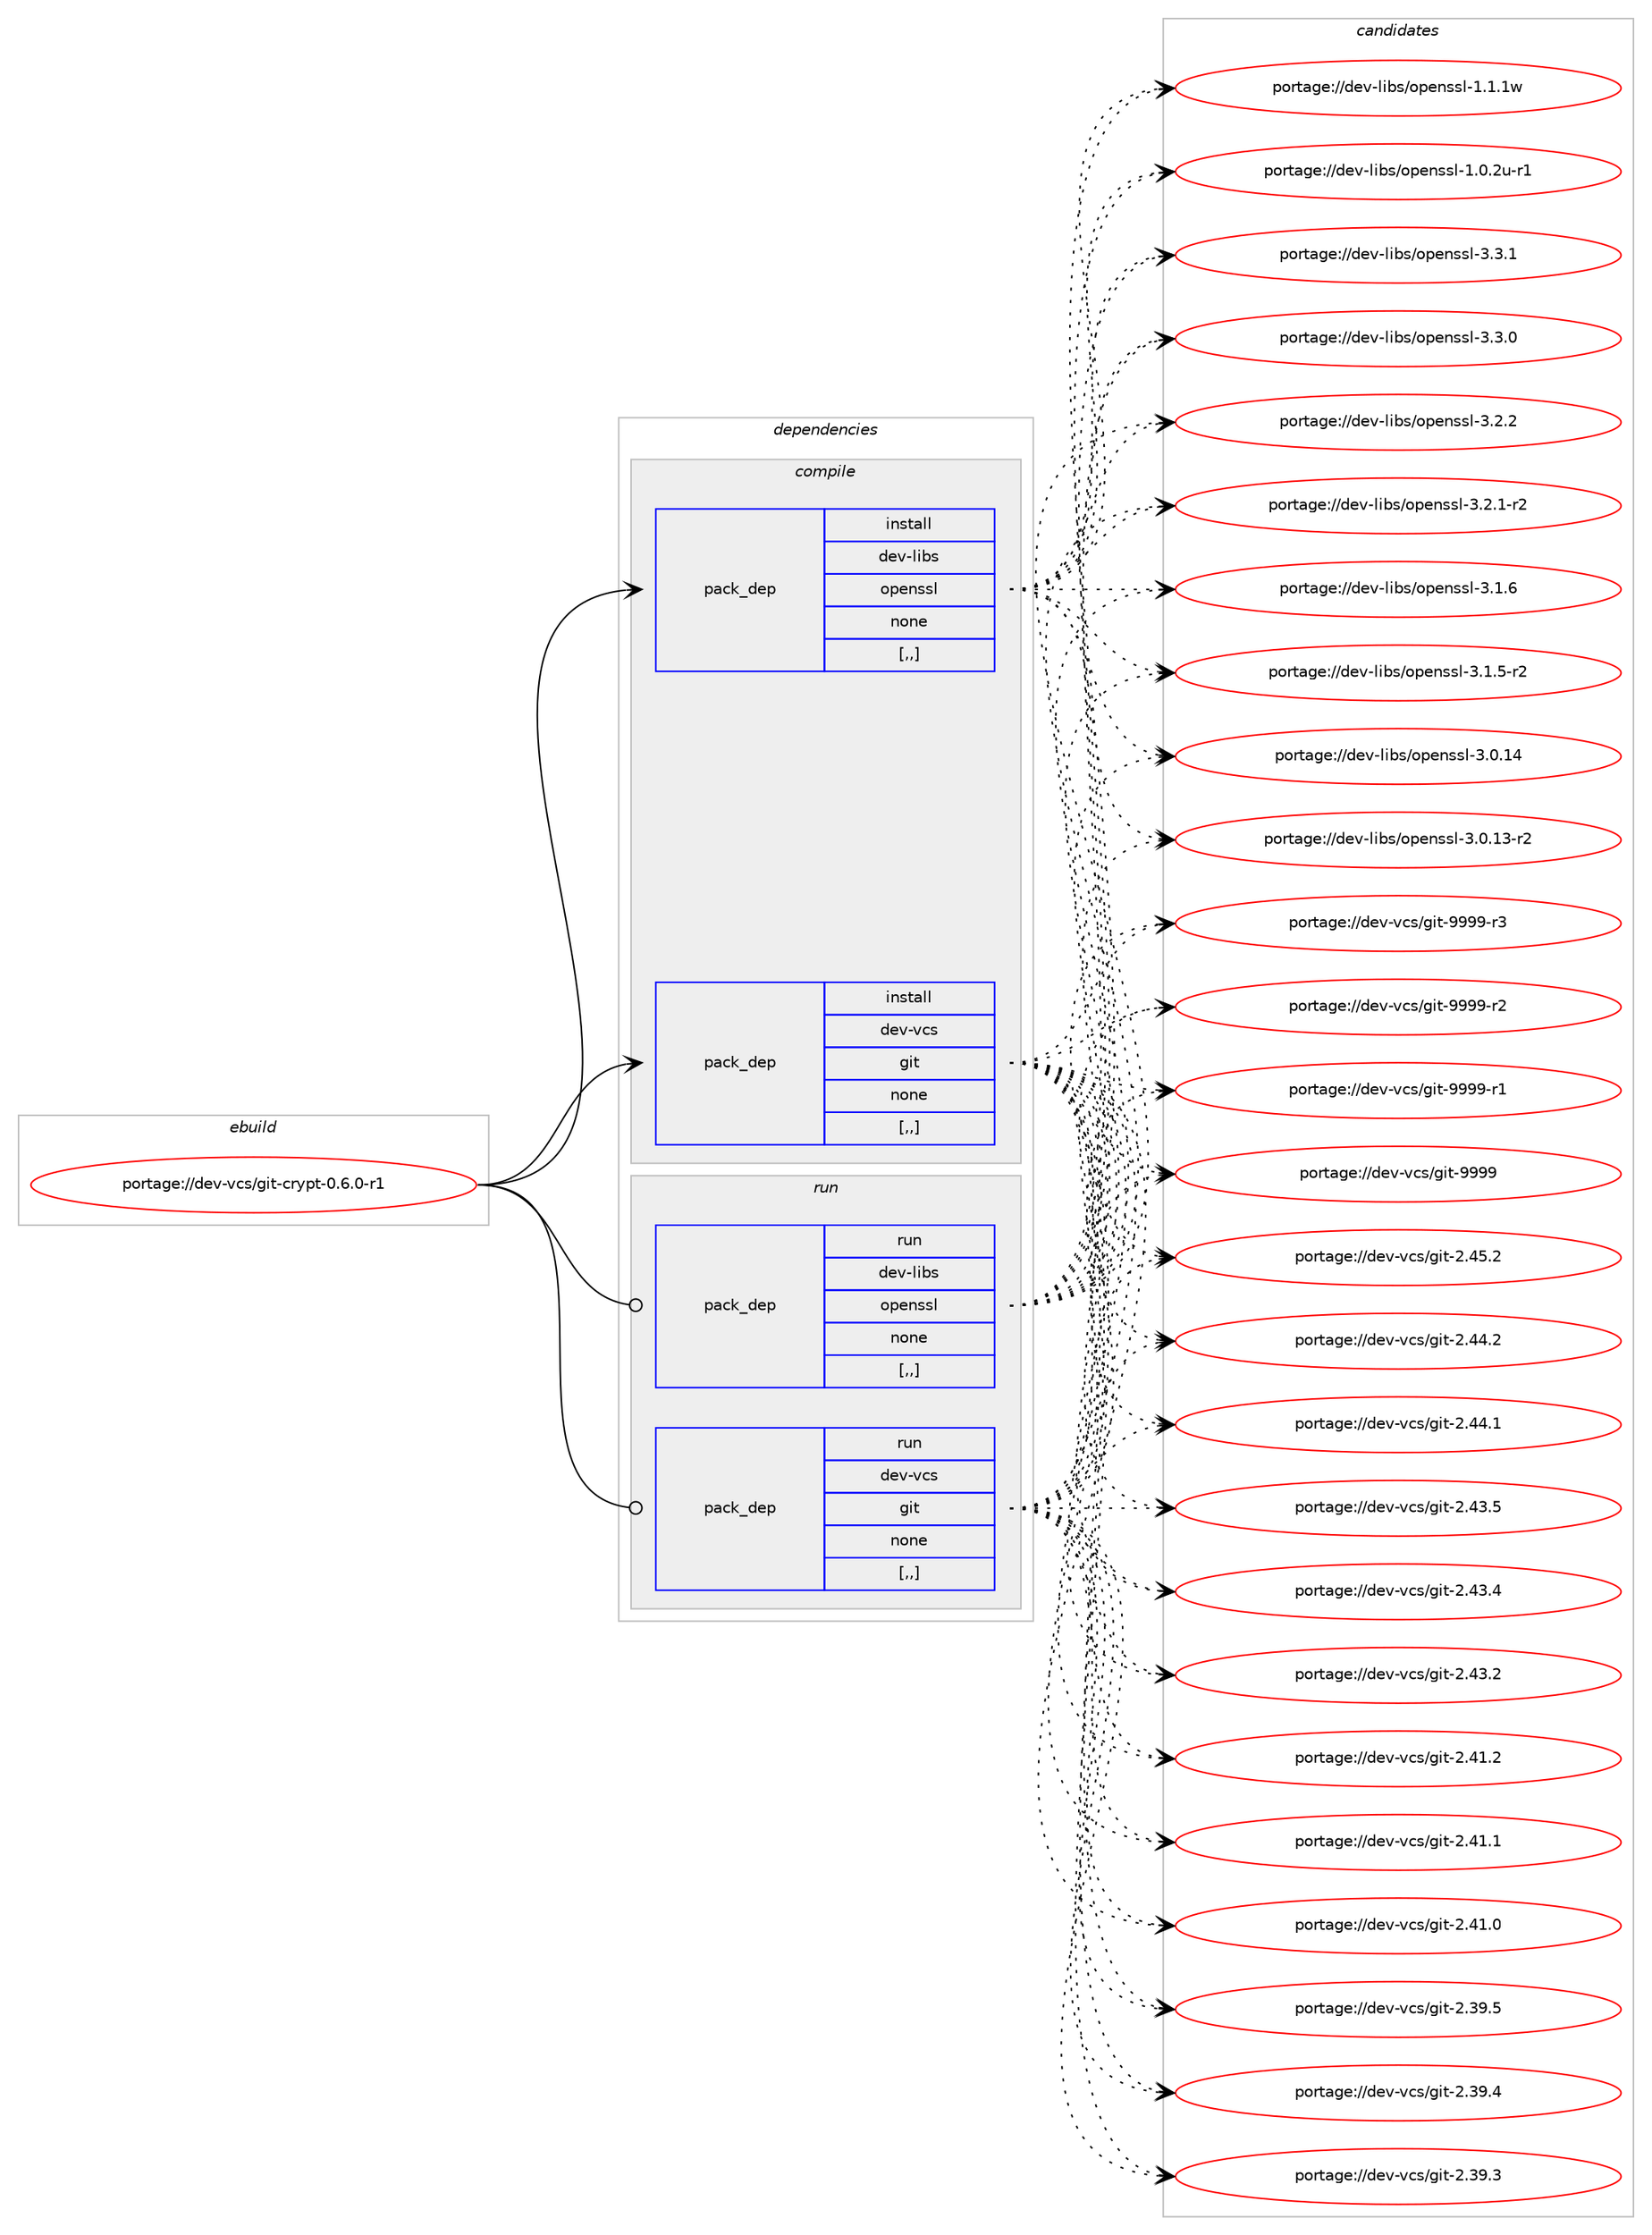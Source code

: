 digraph prolog {

# *************
# Graph options
# *************

newrank=true;
concentrate=true;
compound=true;
graph [rankdir=LR,fontname=Helvetica,fontsize=10,ranksep=1.5];#, ranksep=2.5, nodesep=0.2];
edge  [arrowhead=vee];
node  [fontname=Helvetica,fontsize=10];

# **********
# The ebuild
# **********

subgraph cluster_leftcol {
color=gray;
label=<<i>ebuild</i>>;
id [label="portage://dev-vcs/git-crypt-0.6.0-r1", color=red, width=4, href="../dev-vcs/git-crypt-0.6.0-r1.svg"];
}

# ****************
# The dependencies
# ****************

subgraph cluster_midcol {
color=gray;
label=<<i>dependencies</i>>;
subgraph cluster_compile {
fillcolor="#eeeeee";
style=filled;
label=<<i>compile</i>>;
subgraph pack157981 {
dependency221789 [label=<<TABLE BORDER="0" CELLBORDER="1" CELLSPACING="0" CELLPADDING="4" WIDTH="220"><TR><TD ROWSPAN="6" CELLPADDING="30">pack_dep</TD></TR><TR><TD WIDTH="110">install</TD></TR><TR><TD>dev-libs</TD></TR><TR><TD>openssl</TD></TR><TR><TD>none</TD></TR><TR><TD>[,,]</TD></TR></TABLE>>, shape=none, color=blue];
}
id:e -> dependency221789:w [weight=20,style="solid",arrowhead="vee"];
subgraph pack157982 {
dependency221790 [label=<<TABLE BORDER="0" CELLBORDER="1" CELLSPACING="0" CELLPADDING="4" WIDTH="220"><TR><TD ROWSPAN="6" CELLPADDING="30">pack_dep</TD></TR><TR><TD WIDTH="110">install</TD></TR><TR><TD>dev-vcs</TD></TR><TR><TD>git</TD></TR><TR><TD>none</TD></TR><TR><TD>[,,]</TD></TR></TABLE>>, shape=none, color=blue];
}
id:e -> dependency221790:w [weight=20,style="solid",arrowhead="vee"];
}
subgraph cluster_compileandrun {
fillcolor="#eeeeee";
style=filled;
label=<<i>compile and run</i>>;
}
subgraph cluster_run {
fillcolor="#eeeeee";
style=filled;
label=<<i>run</i>>;
subgraph pack157983 {
dependency221791 [label=<<TABLE BORDER="0" CELLBORDER="1" CELLSPACING="0" CELLPADDING="4" WIDTH="220"><TR><TD ROWSPAN="6" CELLPADDING="30">pack_dep</TD></TR><TR><TD WIDTH="110">run</TD></TR><TR><TD>dev-libs</TD></TR><TR><TD>openssl</TD></TR><TR><TD>none</TD></TR><TR><TD>[,,]</TD></TR></TABLE>>, shape=none, color=blue];
}
id:e -> dependency221791:w [weight=20,style="solid",arrowhead="odot"];
subgraph pack157984 {
dependency221792 [label=<<TABLE BORDER="0" CELLBORDER="1" CELLSPACING="0" CELLPADDING="4" WIDTH="220"><TR><TD ROWSPAN="6" CELLPADDING="30">pack_dep</TD></TR><TR><TD WIDTH="110">run</TD></TR><TR><TD>dev-vcs</TD></TR><TR><TD>git</TD></TR><TR><TD>none</TD></TR><TR><TD>[,,]</TD></TR></TABLE>>, shape=none, color=blue];
}
id:e -> dependency221792:w [weight=20,style="solid",arrowhead="odot"];
}
}

# **************
# The candidates
# **************

subgraph cluster_choices {
rank=same;
color=gray;
label=<<i>candidates</i>>;

subgraph choice157981 {
color=black;
nodesep=1;
choice100101118451081059811547111112101110115115108455146514649 [label="portage://dev-libs/openssl-3.3.1", color=red, width=4,href="../dev-libs/openssl-3.3.1.svg"];
choice100101118451081059811547111112101110115115108455146514648 [label="portage://dev-libs/openssl-3.3.0", color=red, width=4,href="../dev-libs/openssl-3.3.0.svg"];
choice100101118451081059811547111112101110115115108455146504650 [label="portage://dev-libs/openssl-3.2.2", color=red, width=4,href="../dev-libs/openssl-3.2.2.svg"];
choice1001011184510810598115471111121011101151151084551465046494511450 [label="portage://dev-libs/openssl-3.2.1-r2", color=red, width=4,href="../dev-libs/openssl-3.2.1-r2.svg"];
choice100101118451081059811547111112101110115115108455146494654 [label="portage://dev-libs/openssl-3.1.6", color=red, width=4,href="../dev-libs/openssl-3.1.6.svg"];
choice1001011184510810598115471111121011101151151084551464946534511450 [label="portage://dev-libs/openssl-3.1.5-r2", color=red, width=4,href="../dev-libs/openssl-3.1.5-r2.svg"];
choice10010111845108105981154711111210111011511510845514648464952 [label="portage://dev-libs/openssl-3.0.14", color=red, width=4,href="../dev-libs/openssl-3.0.14.svg"];
choice100101118451081059811547111112101110115115108455146484649514511450 [label="portage://dev-libs/openssl-3.0.13-r2", color=red, width=4,href="../dev-libs/openssl-3.0.13-r2.svg"];
choice100101118451081059811547111112101110115115108454946494649119 [label="portage://dev-libs/openssl-1.1.1w", color=red, width=4,href="../dev-libs/openssl-1.1.1w.svg"];
choice1001011184510810598115471111121011101151151084549464846501174511449 [label="portage://dev-libs/openssl-1.0.2u-r1", color=red, width=4,href="../dev-libs/openssl-1.0.2u-r1.svg"];
dependency221789:e -> choice100101118451081059811547111112101110115115108455146514649:w [style=dotted,weight="100"];
dependency221789:e -> choice100101118451081059811547111112101110115115108455146514648:w [style=dotted,weight="100"];
dependency221789:e -> choice100101118451081059811547111112101110115115108455146504650:w [style=dotted,weight="100"];
dependency221789:e -> choice1001011184510810598115471111121011101151151084551465046494511450:w [style=dotted,weight="100"];
dependency221789:e -> choice100101118451081059811547111112101110115115108455146494654:w [style=dotted,weight="100"];
dependency221789:e -> choice1001011184510810598115471111121011101151151084551464946534511450:w [style=dotted,weight="100"];
dependency221789:e -> choice10010111845108105981154711111210111011511510845514648464952:w [style=dotted,weight="100"];
dependency221789:e -> choice100101118451081059811547111112101110115115108455146484649514511450:w [style=dotted,weight="100"];
dependency221789:e -> choice100101118451081059811547111112101110115115108454946494649119:w [style=dotted,weight="100"];
dependency221789:e -> choice1001011184510810598115471111121011101151151084549464846501174511449:w [style=dotted,weight="100"];
}
subgraph choice157982 {
color=black;
nodesep=1;
choice10010111845118991154710310511645575757574511451 [label="portage://dev-vcs/git-9999-r3", color=red, width=4,href="../dev-vcs/git-9999-r3.svg"];
choice10010111845118991154710310511645575757574511450 [label="portage://dev-vcs/git-9999-r2", color=red, width=4,href="../dev-vcs/git-9999-r2.svg"];
choice10010111845118991154710310511645575757574511449 [label="portage://dev-vcs/git-9999-r1", color=red, width=4,href="../dev-vcs/git-9999-r1.svg"];
choice1001011184511899115471031051164557575757 [label="portage://dev-vcs/git-9999", color=red, width=4,href="../dev-vcs/git-9999.svg"];
choice10010111845118991154710310511645504652534650 [label="portage://dev-vcs/git-2.45.2", color=red, width=4,href="../dev-vcs/git-2.45.2.svg"];
choice10010111845118991154710310511645504652524650 [label="portage://dev-vcs/git-2.44.2", color=red, width=4,href="../dev-vcs/git-2.44.2.svg"];
choice10010111845118991154710310511645504652524649 [label="portage://dev-vcs/git-2.44.1", color=red, width=4,href="../dev-vcs/git-2.44.1.svg"];
choice10010111845118991154710310511645504652514653 [label="portage://dev-vcs/git-2.43.5", color=red, width=4,href="../dev-vcs/git-2.43.5.svg"];
choice10010111845118991154710310511645504652514652 [label="portage://dev-vcs/git-2.43.4", color=red, width=4,href="../dev-vcs/git-2.43.4.svg"];
choice10010111845118991154710310511645504652514650 [label="portage://dev-vcs/git-2.43.2", color=red, width=4,href="../dev-vcs/git-2.43.2.svg"];
choice10010111845118991154710310511645504652494650 [label="portage://dev-vcs/git-2.41.2", color=red, width=4,href="../dev-vcs/git-2.41.2.svg"];
choice10010111845118991154710310511645504652494649 [label="portage://dev-vcs/git-2.41.1", color=red, width=4,href="../dev-vcs/git-2.41.1.svg"];
choice10010111845118991154710310511645504652494648 [label="portage://dev-vcs/git-2.41.0", color=red, width=4,href="../dev-vcs/git-2.41.0.svg"];
choice10010111845118991154710310511645504651574653 [label="portage://dev-vcs/git-2.39.5", color=red, width=4,href="../dev-vcs/git-2.39.5.svg"];
choice10010111845118991154710310511645504651574652 [label="portage://dev-vcs/git-2.39.4", color=red, width=4,href="../dev-vcs/git-2.39.4.svg"];
choice10010111845118991154710310511645504651574651 [label="portage://dev-vcs/git-2.39.3", color=red, width=4,href="../dev-vcs/git-2.39.3.svg"];
dependency221790:e -> choice10010111845118991154710310511645575757574511451:w [style=dotted,weight="100"];
dependency221790:e -> choice10010111845118991154710310511645575757574511450:w [style=dotted,weight="100"];
dependency221790:e -> choice10010111845118991154710310511645575757574511449:w [style=dotted,weight="100"];
dependency221790:e -> choice1001011184511899115471031051164557575757:w [style=dotted,weight="100"];
dependency221790:e -> choice10010111845118991154710310511645504652534650:w [style=dotted,weight="100"];
dependency221790:e -> choice10010111845118991154710310511645504652524650:w [style=dotted,weight="100"];
dependency221790:e -> choice10010111845118991154710310511645504652524649:w [style=dotted,weight="100"];
dependency221790:e -> choice10010111845118991154710310511645504652514653:w [style=dotted,weight="100"];
dependency221790:e -> choice10010111845118991154710310511645504652514652:w [style=dotted,weight="100"];
dependency221790:e -> choice10010111845118991154710310511645504652514650:w [style=dotted,weight="100"];
dependency221790:e -> choice10010111845118991154710310511645504652494650:w [style=dotted,weight="100"];
dependency221790:e -> choice10010111845118991154710310511645504652494649:w [style=dotted,weight="100"];
dependency221790:e -> choice10010111845118991154710310511645504652494648:w [style=dotted,weight="100"];
dependency221790:e -> choice10010111845118991154710310511645504651574653:w [style=dotted,weight="100"];
dependency221790:e -> choice10010111845118991154710310511645504651574652:w [style=dotted,weight="100"];
dependency221790:e -> choice10010111845118991154710310511645504651574651:w [style=dotted,weight="100"];
}
subgraph choice157983 {
color=black;
nodesep=1;
choice100101118451081059811547111112101110115115108455146514649 [label="portage://dev-libs/openssl-3.3.1", color=red, width=4,href="../dev-libs/openssl-3.3.1.svg"];
choice100101118451081059811547111112101110115115108455146514648 [label="portage://dev-libs/openssl-3.3.0", color=red, width=4,href="../dev-libs/openssl-3.3.0.svg"];
choice100101118451081059811547111112101110115115108455146504650 [label="portage://dev-libs/openssl-3.2.2", color=red, width=4,href="../dev-libs/openssl-3.2.2.svg"];
choice1001011184510810598115471111121011101151151084551465046494511450 [label="portage://dev-libs/openssl-3.2.1-r2", color=red, width=4,href="../dev-libs/openssl-3.2.1-r2.svg"];
choice100101118451081059811547111112101110115115108455146494654 [label="portage://dev-libs/openssl-3.1.6", color=red, width=4,href="../dev-libs/openssl-3.1.6.svg"];
choice1001011184510810598115471111121011101151151084551464946534511450 [label="portage://dev-libs/openssl-3.1.5-r2", color=red, width=4,href="../dev-libs/openssl-3.1.5-r2.svg"];
choice10010111845108105981154711111210111011511510845514648464952 [label="portage://dev-libs/openssl-3.0.14", color=red, width=4,href="../dev-libs/openssl-3.0.14.svg"];
choice100101118451081059811547111112101110115115108455146484649514511450 [label="portage://dev-libs/openssl-3.0.13-r2", color=red, width=4,href="../dev-libs/openssl-3.0.13-r2.svg"];
choice100101118451081059811547111112101110115115108454946494649119 [label="portage://dev-libs/openssl-1.1.1w", color=red, width=4,href="../dev-libs/openssl-1.1.1w.svg"];
choice1001011184510810598115471111121011101151151084549464846501174511449 [label="portage://dev-libs/openssl-1.0.2u-r1", color=red, width=4,href="../dev-libs/openssl-1.0.2u-r1.svg"];
dependency221791:e -> choice100101118451081059811547111112101110115115108455146514649:w [style=dotted,weight="100"];
dependency221791:e -> choice100101118451081059811547111112101110115115108455146514648:w [style=dotted,weight="100"];
dependency221791:e -> choice100101118451081059811547111112101110115115108455146504650:w [style=dotted,weight="100"];
dependency221791:e -> choice1001011184510810598115471111121011101151151084551465046494511450:w [style=dotted,weight="100"];
dependency221791:e -> choice100101118451081059811547111112101110115115108455146494654:w [style=dotted,weight="100"];
dependency221791:e -> choice1001011184510810598115471111121011101151151084551464946534511450:w [style=dotted,weight="100"];
dependency221791:e -> choice10010111845108105981154711111210111011511510845514648464952:w [style=dotted,weight="100"];
dependency221791:e -> choice100101118451081059811547111112101110115115108455146484649514511450:w [style=dotted,weight="100"];
dependency221791:e -> choice100101118451081059811547111112101110115115108454946494649119:w [style=dotted,weight="100"];
dependency221791:e -> choice1001011184510810598115471111121011101151151084549464846501174511449:w [style=dotted,weight="100"];
}
subgraph choice157984 {
color=black;
nodesep=1;
choice10010111845118991154710310511645575757574511451 [label="portage://dev-vcs/git-9999-r3", color=red, width=4,href="../dev-vcs/git-9999-r3.svg"];
choice10010111845118991154710310511645575757574511450 [label="portage://dev-vcs/git-9999-r2", color=red, width=4,href="../dev-vcs/git-9999-r2.svg"];
choice10010111845118991154710310511645575757574511449 [label="portage://dev-vcs/git-9999-r1", color=red, width=4,href="../dev-vcs/git-9999-r1.svg"];
choice1001011184511899115471031051164557575757 [label="portage://dev-vcs/git-9999", color=red, width=4,href="../dev-vcs/git-9999.svg"];
choice10010111845118991154710310511645504652534650 [label="portage://dev-vcs/git-2.45.2", color=red, width=4,href="../dev-vcs/git-2.45.2.svg"];
choice10010111845118991154710310511645504652524650 [label="portage://dev-vcs/git-2.44.2", color=red, width=4,href="../dev-vcs/git-2.44.2.svg"];
choice10010111845118991154710310511645504652524649 [label="portage://dev-vcs/git-2.44.1", color=red, width=4,href="../dev-vcs/git-2.44.1.svg"];
choice10010111845118991154710310511645504652514653 [label="portage://dev-vcs/git-2.43.5", color=red, width=4,href="../dev-vcs/git-2.43.5.svg"];
choice10010111845118991154710310511645504652514652 [label="portage://dev-vcs/git-2.43.4", color=red, width=4,href="../dev-vcs/git-2.43.4.svg"];
choice10010111845118991154710310511645504652514650 [label="portage://dev-vcs/git-2.43.2", color=red, width=4,href="../dev-vcs/git-2.43.2.svg"];
choice10010111845118991154710310511645504652494650 [label="portage://dev-vcs/git-2.41.2", color=red, width=4,href="../dev-vcs/git-2.41.2.svg"];
choice10010111845118991154710310511645504652494649 [label="portage://dev-vcs/git-2.41.1", color=red, width=4,href="../dev-vcs/git-2.41.1.svg"];
choice10010111845118991154710310511645504652494648 [label="portage://dev-vcs/git-2.41.0", color=red, width=4,href="../dev-vcs/git-2.41.0.svg"];
choice10010111845118991154710310511645504651574653 [label="portage://dev-vcs/git-2.39.5", color=red, width=4,href="../dev-vcs/git-2.39.5.svg"];
choice10010111845118991154710310511645504651574652 [label="portage://dev-vcs/git-2.39.4", color=red, width=4,href="../dev-vcs/git-2.39.4.svg"];
choice10010111845118991154710310511645504651574651 [label="portage://dev-vcs/git-2.39.3", color=red, width=4,href="../dev-vcs/git-2.39.3.svg"];
dependency221792:e -> choice10010111845118991154710310511645575757574511451:w [style=dotted,weight="100"];
dependency221792:e -> choice10010111845118991154710310511645575757574511450:w [style=dotted,weight="100"];
dependency221792:e -> choice10010111845118991154710310511645575757574511449:w [style=dotted,weight="100"];
dependency221792:e -> choice1001011184511899115471031051164557575757:w [style=dotted,weight="100"];
dependency221792:e -> choice10010111845118991154710310511645504652534650:w [style=dotted,weight="100"];
dependency221792:e -> choice10010111845118991154710310511645504652524650:w [style=dotted,weight="100"];
dependency221792:e -> choice10010111845118991154710310511645504652524649:w [style=dotted,weight="100"];
dependency221792:e -> choice10010111845118991154710310511645504652514653:w [style=dotted,weight="100"];
dependency221792:e -> choice10010111845118991154710310511645504652514652:w [style=dotted,weight="100"];
dependency221792:e -> choice10010111845118991154710310511645504652514650:w [style=dotted,weight="100"];
dependency221792:e -> choice10010111845118991154710310511645504652494650:w [style=dotted,weight="100"];
dependency221792:e -> choice10010111845118991154710310511645504652494649:w [style=dotted,weight="100"];
dependency221792:e -> choice10010111845118991154710310511645504652494648:w [style=dotted,weight="100"];
dependency221792:e -> choice10010111845118991154710310511645504651574653:w [style=dotted,weight="100"];
dependency221792:e -> choice10010111845118991154710310511645504651574652:w [style=dotted,weight="100"];
dependency221792:e -> choice10010111845118991154710310511645504651574651:w [style=dotted,weight="100"];
}
}

}
